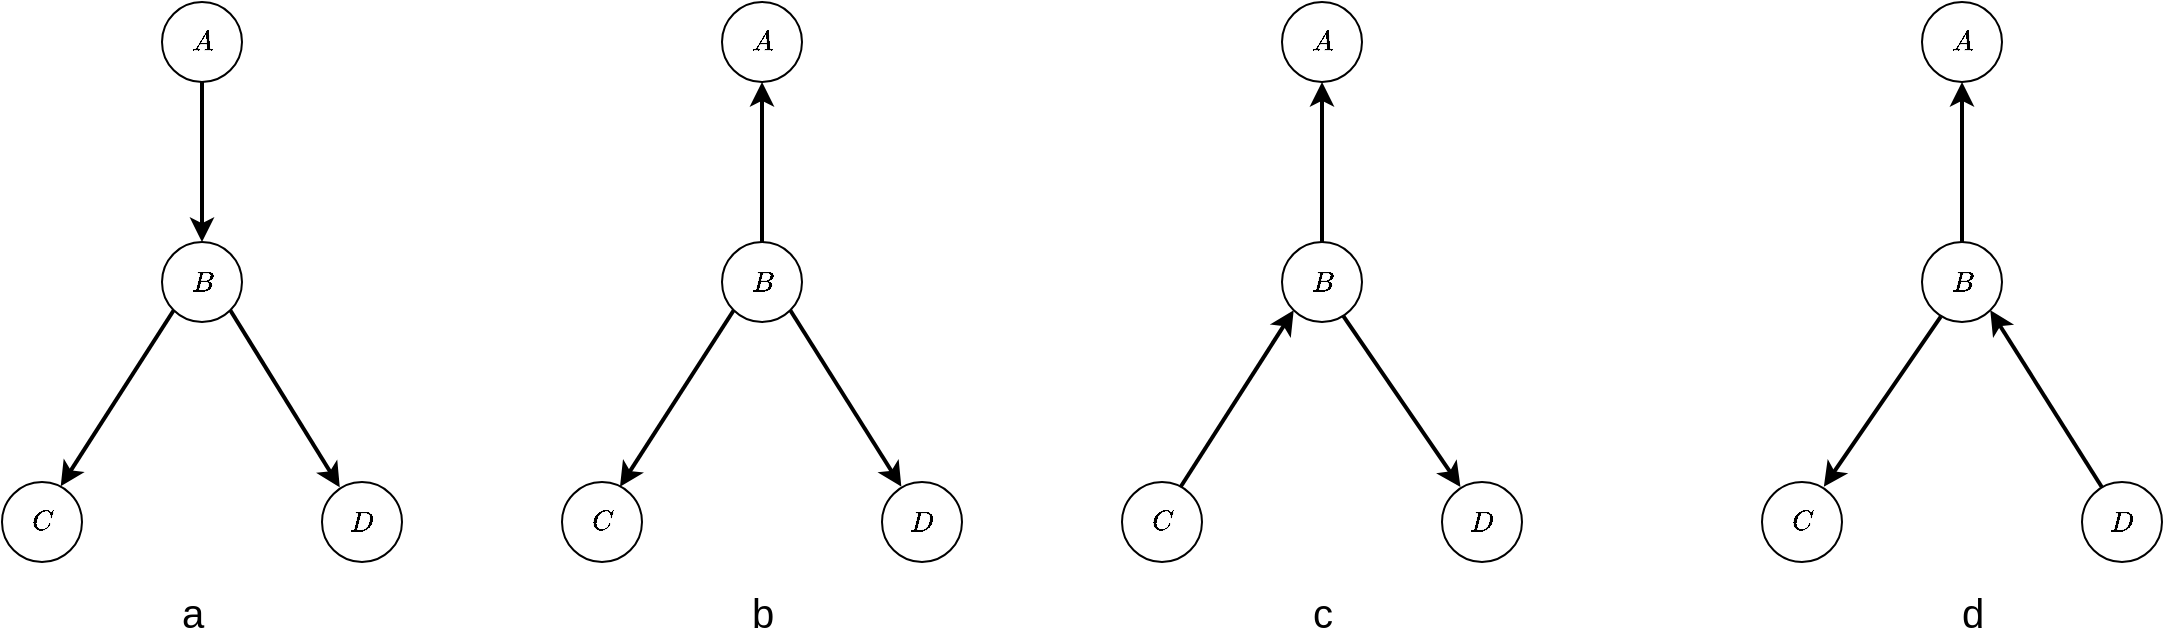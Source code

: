 <mxfile version="16.5.1" type="device"><diagram id="vlaJ0uvBrE25aEuMczMI" name="Page-1"><mxGraphModel dx="1422" dy="865" grid="1" gridSize="10" guides="1" tooltips="1" connect="1" arrows="1" fold="1" page="1" pageScale="1" pageWidth="1169" pageHeight="827" math="1" shadow="0"><root><mxCell id="0"/><mxCell id="1" parent="0"/><mxCell id="MJWJHY4KnQAf1QJL9dfH-19" style="edgeStyle=orthogonalEdgeStyle;rounded=0;orthogonalLoop=1;jettySize=auto;html=1;exitX=0.5;exitY=1;exitDx=0;exitDy=0;entryX=0.5;entryY=0;entryDx=0;entryDy=0;strokeWidth=2;" edge="1" parent="1" source="MJWJHY4KnQAf1QJL9dfH-2" target="MJWJHY4KnQAf1QJL9dfH-3"><mxGeometry relative="1" as="geometry"/></mxCell><mxCell id="MJWJHY4KnQAf1QJL9dfH-2" value="$$A$$" style="ellipse;whiteSpace=wrap;html=1;aspect=fixed;" vertex="1" parent="1"><mxGeometry x="160" y="280" width="40" height="40" as="geometry"/></mxCell><mxCell id="MJWJHY4KnQAf1QJL9dfH-3" value="$$B$$" style="ellipse;whiteSpace=wrap;html=1;aspect=fixed;" vertex="1" parent="1"><mxGeometry x="160" y="400" width="40" height="40" as="geometry"/></mxCell><mxCell id="MJWJHY4KnQAf1QJL9dfH-4" value="$$C$$" style="ellipse;whiteSpace=wrap;html=1;aspect=fixed;" vertex="1" parent="1"><mxGeometry x="80" y="520" width="40" height="40" as="geometry"/></mxCell><mxCell id="MJWJHY4KnQAf1QJL9dfH-5" value="$$D$$" style="ellipse;whiteSpace=wrap;html=1;aspect=fixed;" vertex="1" parent="1"><mxGeometry x="240" y="520" width="40" height="40" as="geometry"/></mxCell><mxCell id="MJWJHY4KnQAf1QJL9dfH-6" value="$$A$$" style="ellipse;whiteSpace=wrap;html=1;aspect=fixed;" vertex="1" parent="1"><mxGeometry x="440" y="280" width="40" height="40" as="geometry"/></mxCell><mxCell id="MJWJHY4KnQAf1QJL9dfH-24" style="edgeStyle=orthogonalEdgeStyle;rounded=1;orthogonalLoop=1;jettySize=auto;html=1;exitX=0.5;exitY=0;exitDx=0;exitDy=0;entryX=0.5;entryY=1;entryDx=0;entryDy=0;strokeWidth=2;" edge="1" parent="1" source="MJWJHY4KnQAf1QJL9dfH-7" target="MJWJHY4KnQAf1QJL9dfH-6"><mxGeometry relative="1" as="geometry"/></mxCell><mxCell id="MJWJHY4KnQAf1QJL9dfH-7" value="$$B$$" style="ellipse;whiteSpace=wrap;html=1;aspect=fixed;" vertex="1" parent="1"><mxGeometry x="440" y="400" width="40" height="40" as="geometry"/></mxCell><mxCell id="MJWJHY4KnQAf1QJL9dfH-8" value="$$C$$" style="ellipse;whiteSpace=wrap;html=1;aspect=fixed;" vertex="1" parent="1"><mxGeometry x="360" y="520" width="40" height="40" as="geometry"/></mxCell><mxCell id="MJWJHY4KnQAf1QJL9dfH-9" value="$$D$$" style="ellipse;whiteSpace=wrap;html=1;aspect=fixed;" vertex="1" parent="1"><mxGeometry x="520" y="520" width="40" height="40" as="geometry"/></mxCell><mxCell id="MJWJHY4KnQAf1QJL9dfH-10" value="$$A$$" style="ellipse;whiteSpace=wrap;html=1;aspect=fixed;" vertex="1" parent="1"><mxGeometry x="720" y="280" width="40" height="40" as="geometry"/></mxCell><mxCell id="MJWJHY4KnQAf1QJL9dfH-25" style="edgeStyle=orthogonalEdgeStyle;rounded=1;orthogonalLoop=1;jettySize=auto;html=1;exitX=0.5;exitY=0;exitDx=0;exitDy=0;entryX=0.5;entryY=1;entryDx=0;entryDy=0;strokeWidth=2;" edge="1" parent="1" source="MJWJHY4KnQAf1QJL9dfH-11" target="MJWJHY4KnQAf1QJL9dfH-10"><mxGeometry relative="1" as="geometry"/></mxCell><mxCell id="MJWJHY4KnQAf1QJL9dfH-11" value="$$B$$" style="ellipse;whiteSpace=wrap;html=1;aspect=fixed;" vertex="1" parent="1"><mxGeometry x="720" y="400" width="40" height="40" as="geometry"/></mxCell><mxCell id="MJWJHY4KnQAf1QJL9dfH-12" value="$$C$$" style="ellipse;whiteSpace=wrap;html=1;aspect=fixed;" vertex="1" parent="1"><mxGeometry x="640" y="520" width="40" height="40" as="geometry"/></mxCell><mxCell id="MJWJHY4KnQAf1QJL9dfH-13" value="$$D$$" style="ellipse;whiteSpace=wrap;html=1;aspect=fixed;" vertex="1" parent="1"><mxGeometry x="800" y="520" width="40" height="40" as="geometry"/></mxCell><mxCell id="MJWJHY4KnQAf1QJL9dfH-14" value="$$A$$" style="ellipse;whiteSpace=wrap;html=1;aspect=fixed;" vertex="1" parent="1"><mxGeometry x="1040" y="280" width="40" height="40" as="geometry"/></mxCell><mxCell id="MJWJHY4KnQAf1QJL9dfH-26" style="edgeStyle=orthogonalEdgeStyle;rounded=1;orthogonalLoop=1;jettySize=auto;html=1;exitX=0.5;exitY=0;exitDx=0;exitDy=0;entryX=0.5;entryY=1;entryDx=0;entryDy=0;strokeWidth=2;" edge="1" parent="1" source="MJWJHY4KnQAf1QJL9dfH-15" target="MJWJHY4KnQAf1QJL9dfH-14"><mxGeometry relative="1" as="geometry"/></mxCell><mxCell id="MJWJHY4KnQAf1QJL9dfH-15" value="$$B$$" style="ellipse;whiteSpace=wrap;html=1;aspect=fixed;" vertex="1" parent="1"><mxGeometry x="1040" y="400" width="40" height="40" as="geometry"/></mxCell><mxCell id="MJWJHY4KnQAf1QJL9dfH-16" value="$$C$$" style="ellipse;whiteSpace=wrap;html=1;aspect=fixed;" vertex="1" parent="1"><mxGeometry x="960" y="520" width="40" height="40" as="geometry"/></mxCell><mxCell id="MJWJHY4KnQAf1QJL9dfH-17" value="$$D$$" style="ellipse;whiteSpace=wrap;html=1;aspect=fixed;" vertex="1" parent="1"><mxGeometry x="1120" y="520" width="40" height="40" as="geometry"/></mxCell><mxCell id="MJWJHY4KnQAf1QJL9dfH-21" value="" style="endArrow=classic;html=1;rounded=1;entryX=0.222;entryY=0.066;entryDx=0;entryDy=0;entryPerimeter=0;exitX=1;exitY=1;exitDx=0;exitDy=0;strokeWidth=2;" edge="1" parent="1" source="MJWJHY4KnQAf1QJL9dfH-3" target="MJWJHY4KnQAf1QJL9dfH-5"><mxGeometry width="50" height="50" relative="1" as="geometry"><mxPoint x="230" y="450" as="sourcePoint"/><mxPoint x="750" y="420" as="targetPoint"/></mxGeometry></mxCell><mxCell id="MJWJHY4KnQAf1QJL9dfH-22" value="" style="endArrow=classic;html=1;rounded=1;exitX=0;exitY=1;exitDx=0;exitDy=0;entryX=0.734;entryY=0.052;entryDx=0;entryDy=0;entryPerimeter=0;strokeWidth=2;" edge="1" parent="1" source="MJWJHY4KnQAf1QJL9dfH-3" target="MJWJHY4KnQAf1QJL9dfH-4"><mxGeometry width="50" height="50" relative="1" as="geometry"><mxPoint x="204.142" y="444.142" as="sourcePoint"/><mxPoint x="110" y="480" as="targetPoint"/></mxGeometry></mxCell><mxCell id="MJWJHY4KnQAf1QJL9dfH-28" value="" style="endArrow=classic;html=1;rounded=1;exitX=1;exitY=1;exitDx=0;exitDy=0;entryX=0.242;entryY=0.058;entryDx=0;entryDy=0;entryPerimeter=0;strokeWidth=2;" edge="1" parent="1" source="MJWJHY4KnQAf1QJL9dfH-7" target="MJWJHY4KnQAf1QJL9dfH-9"><mxGeometry width="50" height="50" relative="1" as="geometry"><mxPoint x="490" y="430" as="sourcePoint"/><mxPoint x="540" y="510" as="targetPoint"/></mxGeometry></mxCell><mxCell id="MJWJHY4KnQAf1QJL9dfH-29" value="" style="endArrow=classic;html=1;rounded=1;exitX=0;exitY=1;exitDx=0;exitDy=0;entryX=0.725;entryY=0.06;entryDx=0;entryDy=0;entryPerimeter=0;strokeWidth=2;" edge="1" parent="1" source="MJWJHY4KnQAf1QJL9dfH-7" target="MJWJHY4KnQAf1QJL9dfH-8"><mxGeometry width="50" height="50" relative="1" as="geometry"><mxPoint x="446.898" y="431.382" as="sourcePoint"/><mxPoint x="391" y="500" as="targetPoint"/></mxGeometry></mxCell><mxCell id="MJWJHY4KnQAf1QJL9dfH-30" value="" style="endArrow=classic;html=1;rounded=1;exitX=0.732;exitY=0.062;exitDx=0;exitDy=0;entryX=0;entryY=1;entryDx=0;entryDy=0;strokeWidth=2;exitPerimeter=0;" edge="1" parent="1" source="MJWJHY4KnQAf1QJL9dfH-12" target="MJWJHY4KnQAf1QJL9dfH-11"><mxGeometry width="50" height="50" relative="1" as="geometry"><mxPoint x="484.142" y="444.142" as="sourcePoint"/><mxPoint x="539.68" y="532.32" as="targetPoint"/></mxGeometry></mxCell><mxCell id="MJWJHY4KnQAf1QJL9dfH-31" value="" style="endArrow=classic;html=1;rounded=1;entryX=0.231;entryY=0.061;entryDx=0;entryDy=0;strokeWidth=2;entryPerimeter=0;exitX=0.767;exitY=0.928;exitDx=0;exitDy=0;exitPerimeter=0;" edge="1" parent="1" source="MJWJHY4KnQAf1QJL9dfH-11" target="MJWJHY4KnQAf1QJL9dfH-13"><mxGeometry width="50" height="50" relative="1" as="geometry"><mxPoint x="780" y="470" as="sourcePoint"/><mxPoint x="735.858" y="444.142" as="targetPoint"/></mxGeometry></mxCell><mxCell id="MJWJHY4KnQAf1QJL9dfH-32" value="" style="endArrow=classic;html=1;rounded=1;entryX=1;entryY=1;entryDx=0;entryDy=0;strokeWidth=2;exitX=0.247;exitY=0.062;exitDx=0;exitDy=0;exitPerimeter=0;" edge="1" parent="1" source="MJWJHY4KnQAf1QJL9dfH-17" target="MJWJHY4KnQAf1QJL9dfH-15"><mxGeometry width="50" height="50" relative="1" as="geometry"><mxPoint x="1040.0" y="474.68" as="sourcePoint"/><mxPoint x="1098.56" y="560" as="targetPoint"/></mxGeometry></mxCell><mxCell id="MJWJHY4KnQAf1QJL9dfH-33" value="" style="endArrow=classic;html=1;rounded=1;entryX=0.773;entryY=0.059;entryDx=0;entryDy=0;strokeWidth=2;exitX=0.235;exitY=0.933;exitDx=0;exitDy=0;exitPerimeter=0;entryPerimeter=0;" edge="1" parent="1" source="MJWJHY4KnQAf1QJL9dfH-15" target="MJWJHY4KnQAf1QJL9dfH-16"><mxGeometry width="50" height="50" relative="1" as="geometry"><mxPoint x="1139.88" y="532.48" as="sourcePoint"/><mxPoint x="1084.142" y="444.142" as="targetPoint"/></mxGeometry></mxCell><mxCell id="MJWJHY4KnQAf1QJL9dfH-34" value="a" style="text;html=1;align=center;verticalAlign=middle;resizable=0;points=[];autosize=1;strokeColor=none;fillColor=none;fontSize=20;" vertex="1" parent="1"><mxGeometry x="160" y="570" width="30" height="30" as="geometry"/></mxCell><mxCell id="MJWJHY4KnQAf1QJL9dfH-35" value="b" style="text;html=1;align=center;verticalAlign=middle;resizable=0;points=[];autosize=1;strokeColor=none;fillColor=none;fontSize=20;" vertex="1" parent="1"><mxGeometry x="445" y="570" width="30" height="30" as="geometry"/></mxCell><mxCell id="MJWJHY4KnQAf1QJL9dfH-36" value="c" style="text;html=1;align=center;verticalAlign=middle;resizable=0;points=[];autosize=1;strokeColor=none;fillColor=none;fontSize=20;" vertex="1" parent="1"><mxGeometry x="725" y="570" width="30" height="30" as="geometry"/></mxCell><mxCell id="MJWJHY4KnQAf1QJL9dfH-37" value="d" style="text;html=1;align=center;verticalAlign=middle;resizable=0;points=[];autosize=1;strokeColor=none;fillColor=none;fontSize=20;" vertex="1" parent="1"><mxGeometry x="1050" y="570" width="30" height="30" as="geometry"/></mxCell></root></mxGraphModel></diagram></mxfile>